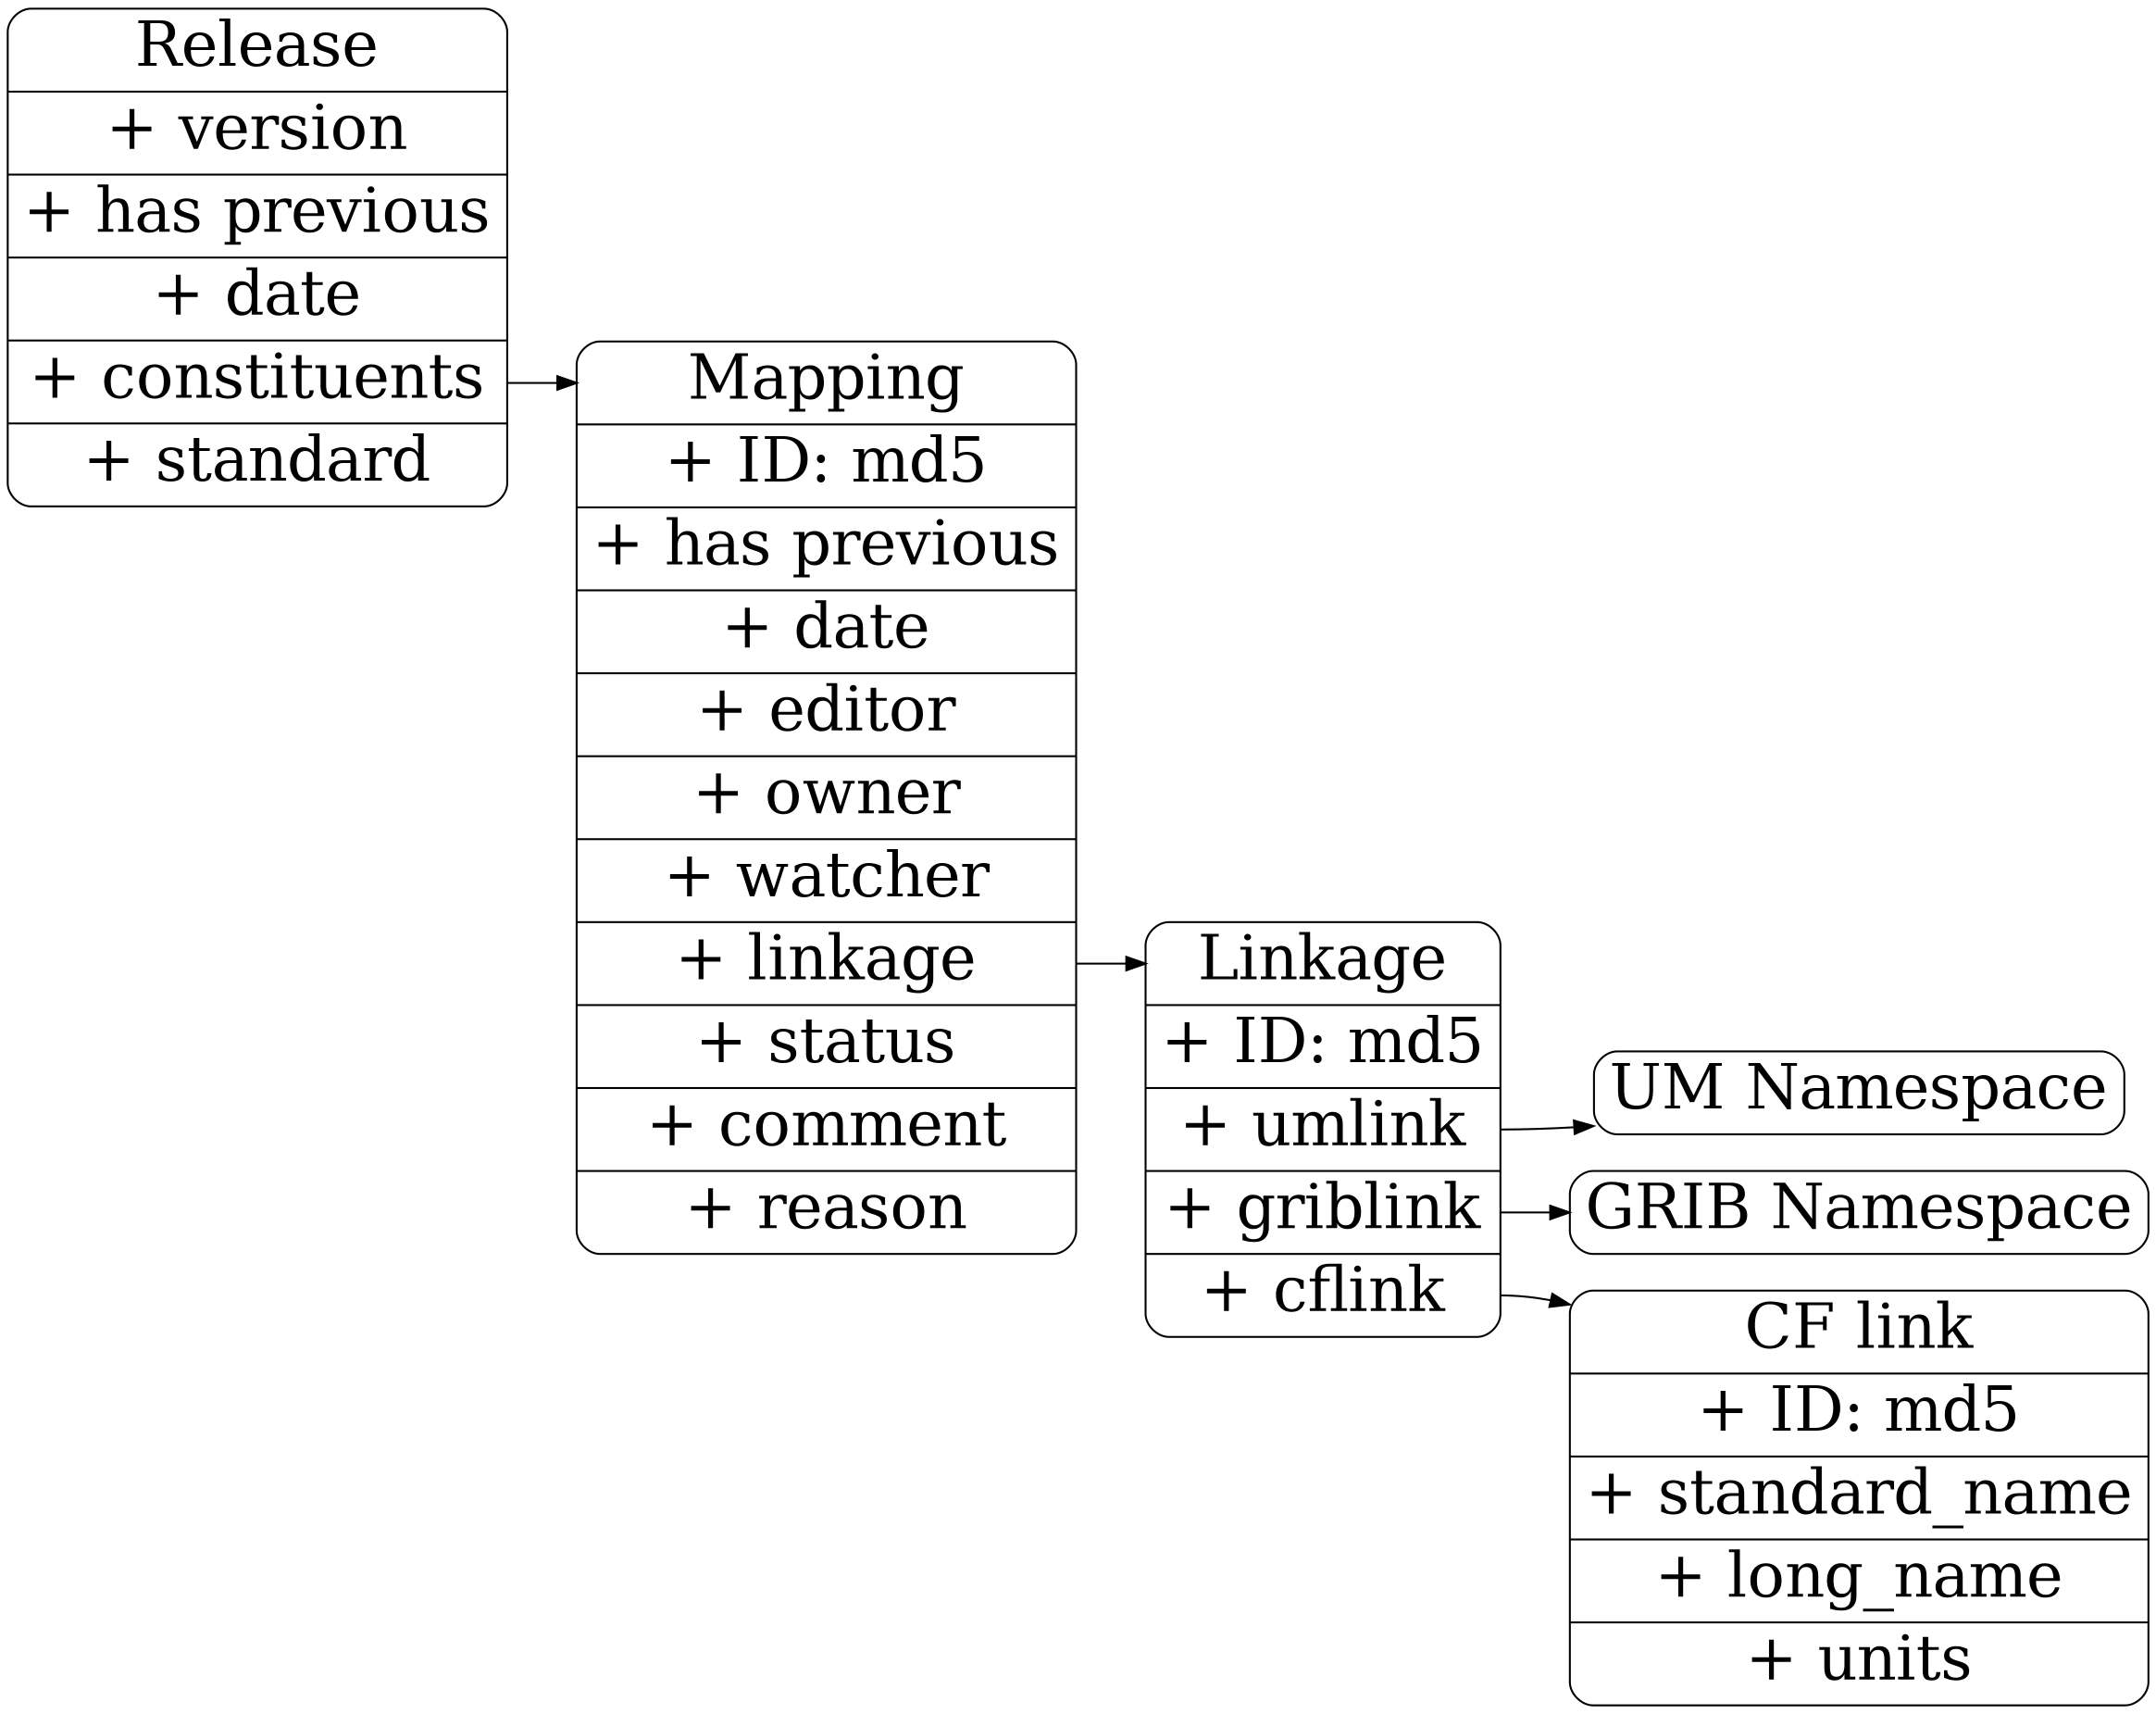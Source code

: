 digraph records {

## basic setup 

   	rankdir = LR;
        node [
        fontsize = 32,
        shape = Mrecord
        ];

        edge [
        fontsize = 24
        ];

## class definitions

   	cflink [
	label = "<title> CF link |+ ID: md5 |<sn>+ standard_name |<ln>+ long_name |<units>+ units"
	];

        linkage [
	label = "<title> Linkage |+ ID: md5 |<umlink>+ umlink |<griblink>+ griblink |<cflink>+ cflink "
	];

	mapping [
	label = "<title> Mapping |+ ID: md5 |+ has previous |+ date |+ editor |+ owner |+ watcher |<plink>+ linkage|+ status |+ comment|+ reason"
	];

	release [
	label = "<title> Release |+ version|+ has previous|+ date|<con>+ constituents|+ standard"
	];


	um [
	label = "UM Namespace"
	];

	grib [
	label = "GRIB Namespace"
	];



## relations

	mapping:plink -> linkage:title;

	release:con -> mapping:title

	linkage:umlink -> um

	linkage:griblink -> grib

	linkage:cflink -> cflink

}